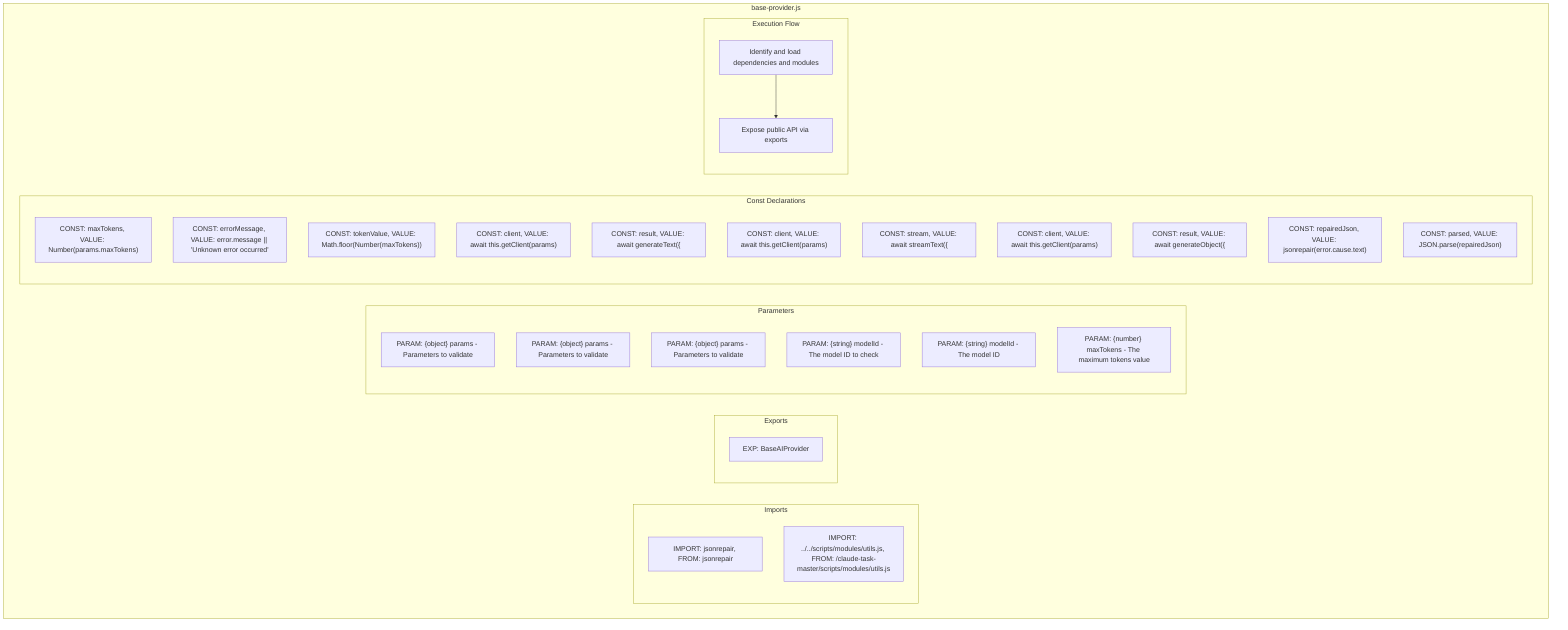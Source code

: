flowchart TB
    subgraph Imports["Imports"]
        I1["IMPORT: jsonrepair, FROM: jsonrepair"]
        I2["IMPORT: ../../scripts/modules/utils.js, FROM: /claude-task-master/scripts/modules/utils.js"]
    end
    subgraph Exports["Exports"]
        E1["EXP: BaseAIProvider"]
    end
    subgraph Parameters["Parameters"]
        P1["PARAM: {object} params - Parameters to validate"]
        P2["PARAM: {object} params - Parameters to validate"]
        P3["PARAM: {object} params - Parameters to validate"]
        P4["PARAM: {string} modelId - The model ID to check"]
        P5["PARAM: {string} modelId - The model ID"]
        P6["PARAM: {number} maxTokens - The maximum tokens value"]
    end
    subgraph Constants["Const Declarations"]
        C1["CONST: maxTokens, VALUE: Number(params.maxTokens)"]
        C2["CONST: errorMessage, VALUE: error.message || 'Unknown error occurred'"]
        C3["CONST: tokenValue, VALUE: Math.floor(Number(maxTokens))"]
        C4["CONST: client, VALUE: await this.getClient(params)"]
        C5["CONST: result, VALUE: await generateText({"]
        C6["CONST: client, VALUE: await this.getClient(params)"]
        C7["CONST: stream, VALUE: await streamText({"]
        C8["CONST: client, VALUE: await this.getClient(params)"]
        C9["CONST: result, VALUE: await generateObject({"]
        C10["CONST: repairedJson, VALUE: jsonrepair(error.cause.text)"]
        C11["CONST: parsed, VALUE: JSON.parse(repairedJson)"]
    end
    subgraph ExecutionFlow["Execution Flow"]
        FL1["Identify and load dependencies and modules"]
        FL2["Expose public API via exports"]
    end
    subgraph FileName["base-provider.js"]
        Imports
        Exports
        Parameters
        Constants
        ExecutionFlow
    end
    FL1 --> FL2